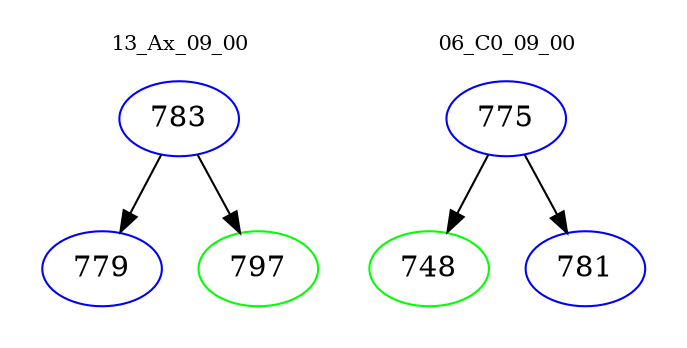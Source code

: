 digraph{
subgraph cluster_0 {
color = white
label = "13_Ax_09_00";
fontsize=10;
T0_783 [label="783", color="blue"]
T0_783 -> T0_779 [color="black"]
T0_779 [label="779", color="blue"]
T0_783 -> T0_797 [color="black"]
T0_797 [label="797", color="green"]
}
subgraph cluster_1 {
color = white
label = "06_C0_09_00";
fontsize=10;
T1_775 [label="775", color="blue"]
T1_775 -> T1_748 [color="black"]
T1_748 [label="748", color="green"]
T1_775 -> T1_781 [color="black"]
T1_781 [label="781", color="blue"]
}
}
